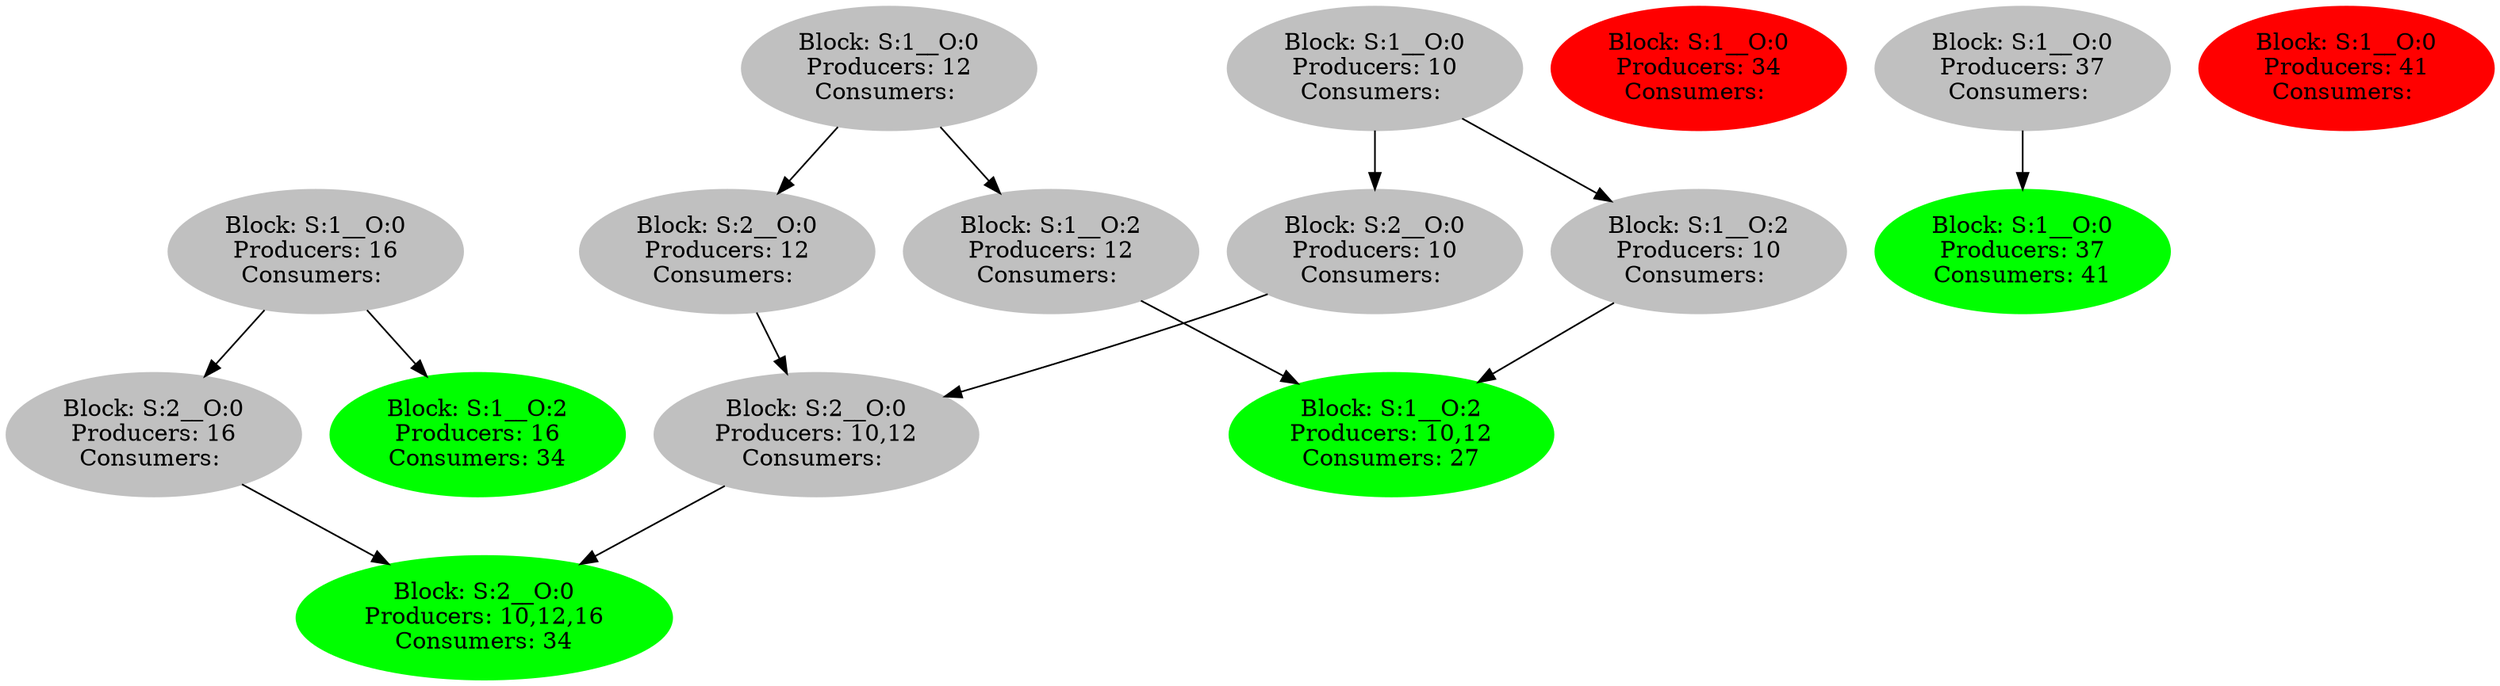 strict digraph  {
0 [color=grey, label="Block: S:1__O:0
Producers: 10
Consumers: ", style=filled];
1 [color=grey, label="Block: S:2__O:0
Producers: 10
Consumers: ", style=filled];
2 [color=grey, label="Block: S:2__O:0
Producers: 10,12
Consumers: ", style=filled];
3 [color=green, label="Block: S:2__O:0
Producers: 10,12,16
Consumers: 34", style=filled];
4 [color=grey, label="Block: S:1__O:2
Producers: 10
Consumers: ", style=filled];
5 [color=green, label="Block: S:1__O:2
Producers: 10,12
Consumers: 27", style=filled];
6 [color=grey, label="Block: S:1__O:0
Producers: 12
Consumers: ", style=filled];
7 [color=grey, label="Block: S:2__O:0
Producers: 12
Consumers: ", style=filled];
8 [color=grey, label="Block: S:1__O:2
Producers: 12
Consumers: ", style=filled];
9 [color=grey, label="Block: S:1__O:0
Producers: 16
Consumers: ", style=filled];
10 [color=grey, label="Block: S:2__O:0
Producers: 16
Consumers: ", style=filled];
11 [color=green, label="Block: S:1__O:2
Producers: 16
Consumers: 34", style=filled];
12 [color=red, label="Block: S:1__O:0
Producers: 34
Consumers: ", style=filled];
13 [color=grey, label="Block: S:1__O:0
Producers: 37
Consumers: ", style=filled];
14 [color=green, label="Block: S:1__O:0
Producers: 37
Consumers: 41", style=filled];
15 [color=red, label="Block: S:1__O:0
Producers: 41
Consumers: ", style=filled];
0 -> 1;
0 -> 4;
1 -> 2;
2 -> 3;
4 -> 5;
6 -> 7;
6 -> 8;
7 -> 2;
8 -> 5;
9 -> 10;
9 -> 11;
10 -> 3;
13 -> 14;
}

